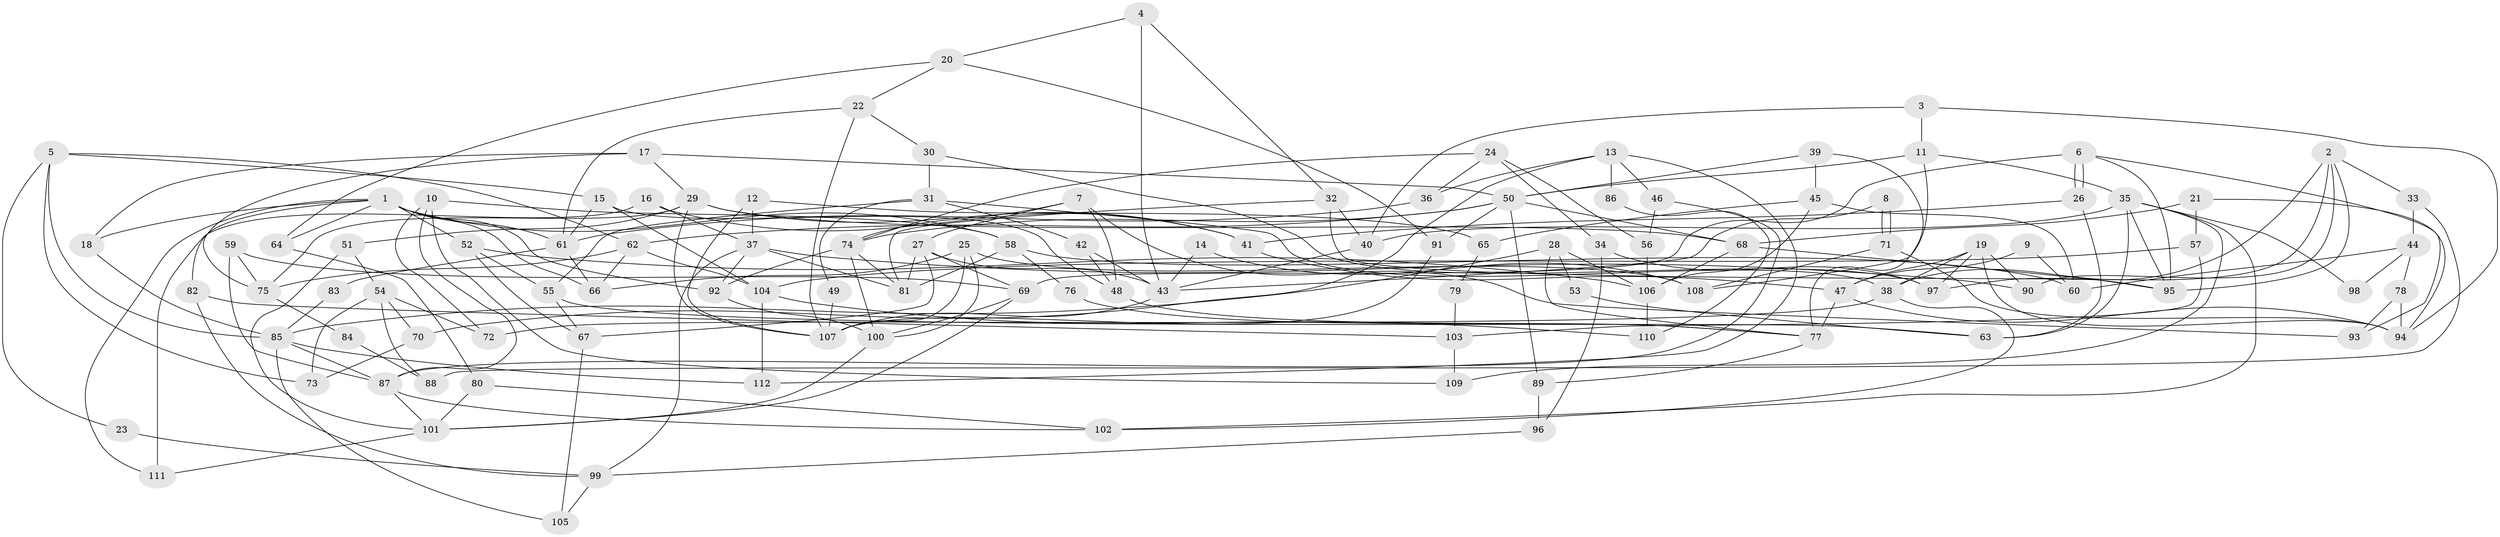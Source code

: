 // coarse degree distribution, {15: 0.017857142857142856, 8: 0.07142857142857142, 9: 0.07142857142857142, 6: 0.10714285714285714, 3: 0.2857142857142857, 2: 0.125, 5: 0.10714285714285714, 13: 0.017857142857142856, 4: 0.10714285714285714, 10: 0.03571428571428571, 12: 0.017857142857142856, 7: 0.03571428571428571}
// Generated by graph-tools (version 1.1) at 2025/51/03/04/25 22:51:18]
// undirected, 112 vertices, 224 edges
graph export_dot {
  node [color=gray90,style=filled];
  1;
  2;
  3;
  4;
  5;
  6;
  7;
  8;
  9;
  10;
  11;
  12;
  13;
  14;
  15;
  16;
  17;
  18;
  19;
  20;
  21;
  22;
  23;
  24;
  25;
  26;
  27;
  28;
  29;
  30;
  31;
  32;
  33;
  34;
  35;
  36;
  37;
  38;
  39;
  40;
  41;
  42;
  43;
  44;
  45;
  46;
  47;
  48;
  49;
  50;
  51;
  52;
  53;
  54;
  55;
  56;
  57;
  58;
  59;
  60;
  61;
  62;
  63;
  64;
  65;
  66;
  67;
  68;
  69;
  70;
  71;
  72;
  73;
  74;
  75;
  76;
  77;
  78;
  79;
  80;
  81;
  82;
  83;
  84;
  85;
  86;
  87;
  88;
  89;
  90;
  91;
  92;
  93;
  94;
  95;
  96;
  97;
  98;
  99;
  100;
  101;
  102;
  103;
  104;
  105;
  106;
  107;
  108;
  109;
  110;
  111;
  112;
  1 -- 66;
  1 -- 92;
  1 -- 18;
  1 -- 52;
  1 -- 58;
  1 -- 61;
  1 -- 64;
  1 -- 82;
  1 -- 111;
  2 -- 97;
  2 -- 95;
  2 -- 33;
  2 -- 38;
  2 -- 90;
  3 -- 40;
  3 -- 94;
  3 -- 11;
  4 -- 43;
  4 -- 32;
  4 -- 20;
  5 -- 85;
  5 -- 62;
  5 -- 15;
  5 -- 23;
  5 -- 73;
  6 -- 69;
  6 -- 26;
  6 -- 26;
  6 -- 93;
  6 -- 95;
  7 -- 27;
  7 -- 74;
  7 -- 48;
  7 -- 93;
  8 -- 43;
  8 -- 71;
  8 -- 71;
  9 -- 47;
  9 -- 60;
  10 -- 72;
  10 -- 58;
  10 -- 87;
  10 -- 109;
  11 -- 35;
  11 -- 50;
  11 -- 108;
  12 -- 37;
  12 -- 107;
  12 -- 65;
  13 -- 112;
  13 -- 36;
  13 -- 46;
  13 -- 70;
  13 -- 86;
  14 -- 43;
  14 -- 108;
  15 -- 61;
  15 -- 48;
  15 -- 104;
  16 -- 111;
  16 -- 37;
  16 -- 41;
  17 -- 50;
  17 -- 29;
  17 -- 18;
  17 -- 75;
  18 -- 85;
  19 -- 90;
  19 -- 94;
  19 -- 38;
  19 -- 47;
  19 -- 97;
  20 -- 64;
  20 -- 22;
  20 -- 91;
  21 -- 68;
  21 -- 57;
  21 -- 94;
  22 -- 107;
  22 -- 30;
  22 -- 61;
  23 -- 99;
  24 -- 74;
  24 -- 56;
  24 -- 34;
  24 -- 36;
  25 -- 107;
  25 -- 108;
  25 -- 66;
  25 -- 100;
  26 -- 41;
  26 -- 63;
  27 -- 81;
  27 -- 69;
  27 -- 43;
  27 -- 67;
  28 -- 77;
  28 -- 85;
  28 -- 53;
  28 -- 106;
  29 -- 107;
  29 -- 68;
  29 -- 41;
  29 -- 51;
  29 -- 75;
  30 -- 31;
  30 -- 97;
  31 -- 38;
  31 -- 55;
  31 -- 42;
  31 -- 49;
  32 -- 95;
  32 -- 40;
  32 -- 81;
  33 -- 44;
  33 -- 88;
  34 -- 97;
  34 -- 96;
  35 -- 95;
  35 -- 102;
  35 -- 40;
  35 -- 63;
  35 -- 98;
  35 -- 109;
  36 -- 61;
  37 -- 92;
  37 -- 81;
  37 -- 90;
  37 -- 99;
  38 -- 72;
  38 -- 102;
  39 -- 77;
  39 -- 50;
  39 -- 45;
  40 -- 43;
  41 -- 47;
  42 -- 48;
  42 -- 43;
  43 -- 107;
  44 -- 60;
  44 -- 78;
  44 -- 98;
  45 -- 106;
  45 -- 60;
  45 -- 65;
  46 -- 87;
  46 -- 56;
  47 -- 77;
  47 -- 94;
  48 -- 77;
  49 -- 107;
  50 -- 62;
  50 -- 68;
  50 -- 74;
  50 -- 89;
  50 -- 91;
  51 -- 101;
  51 -- 54;
  52 -- 67;
  52 -- 55;
  52 -- 106;
  53 -- 63;
  54 -- 70;
  54 -- 72;
  54 -- 73;
  54 -- 88;
  55 -- 63;
  55 -- 67;
  56 -- 106;
  57 -- 104;
  57 -- 103;
  58 -- 81;
  58 -- 60;
  58 -- 76;
  59 -- 75;
  59 -- 87;
  59 -- 69;
  61 -- 66;
  61 -- 83;
  62 -- 66;
  62 -- 75;
  62 -- 104;
  64 -- 80;
  65 -- 79;
  67 -- 105;
  68 -- 106;
  68 -- 95;
  69 -- 100;
  69 -- 101;
  70 -- 73;
  71 -- 94;
  71 -- 108;
  74 -- 100;
  74 -- 81;
  74 -- 92;
  75 -- 84;
  76 -- 77;
  77 -- 89;
  78 -- 94;
  78 -- 93;
  79 -- 103;
  80 -- 101;
  80 -- 102;
  82 -- 99;
  82 -- 103;
  83 -- 85;
  84 -- 88;
  85 -- 105;
  85 -- 87;
  85 -- 112;
  86 -- 110;
  87 -- 101;
  87 -- 102;
  89 -- 96;
  91 -- 107;
  92 -- 100;
  96 -- 99;
  99 -- 105;
  100 -- 101;
  101 -- 111;
  103 -- 109;
  104 -- 110;
  104 -- 112;
  106 -- 110;
}
